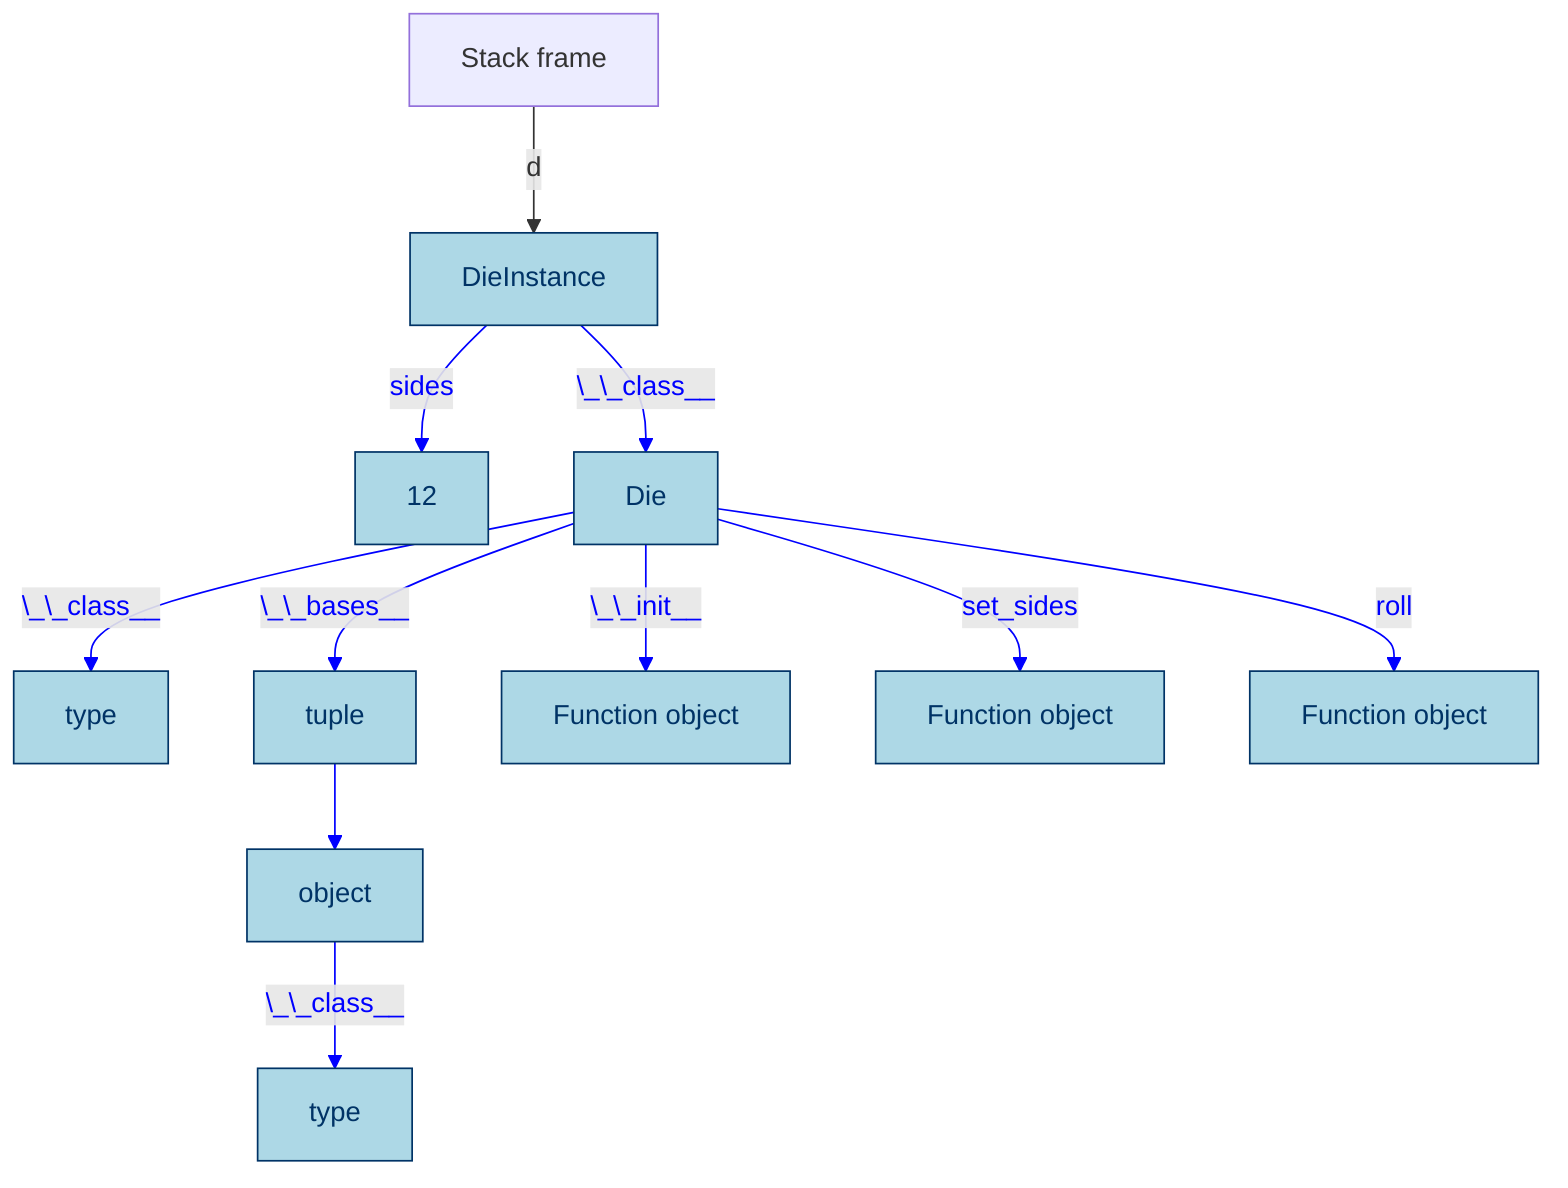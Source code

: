 graph TD;
     A[Stack frame]-- d -->B[DieInstance]:::imm
     B-- sides -->12:::imm
     B-- \_\_class__ -->C[Die]:::imm
     C-- \_\_class__ -->D[type]:::imm
     C-- \_\_bases__-->T[tuple]:::imm
     T--> E[object]:::imm
     E-- \_\_class__ -->F[type]:::imm
     C-- \_\_init__ -->G[Function object]:::imm
     C-- set_sides -->H[Function object]:::imm
     C-- roll -->I[Function object]:::imm
     classDef imm fill:#ADD8E6,stroke:#003366,stroke-width:1px,color:#003366;
     linkStyle 1,2,3,4,5,6,7,8,9 stroke:#00f,stroke-width:1px,color:blue;